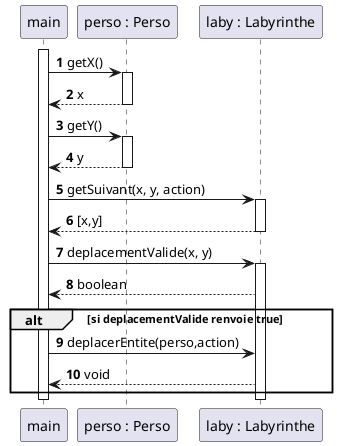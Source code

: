@startuml

autonumber

participant "laby : Labyrinthe" as l
participant "perso : Perso" as p

participant "main" as m
participant "perso : Perso" as p
participant "laby : Labyrinthe" as l

activate m

m -> p : getX()
activate p
m <-- p : x
deactivate p

m -> p : getY()
activate p
m <-- p : y
deactivate p

m -> l : getSuivant(x, y, action)
activate l
m <-- l : [x,y]
deactivate l
m -> l : deplacementValide(x, y)
activate l
m <-- l : boolean

alt si deplacementValide renvoie true
    m -> l : deplacerEntite(perso,action)
    m <-- l : void
end

deactivate l
deactivate m

@enduml